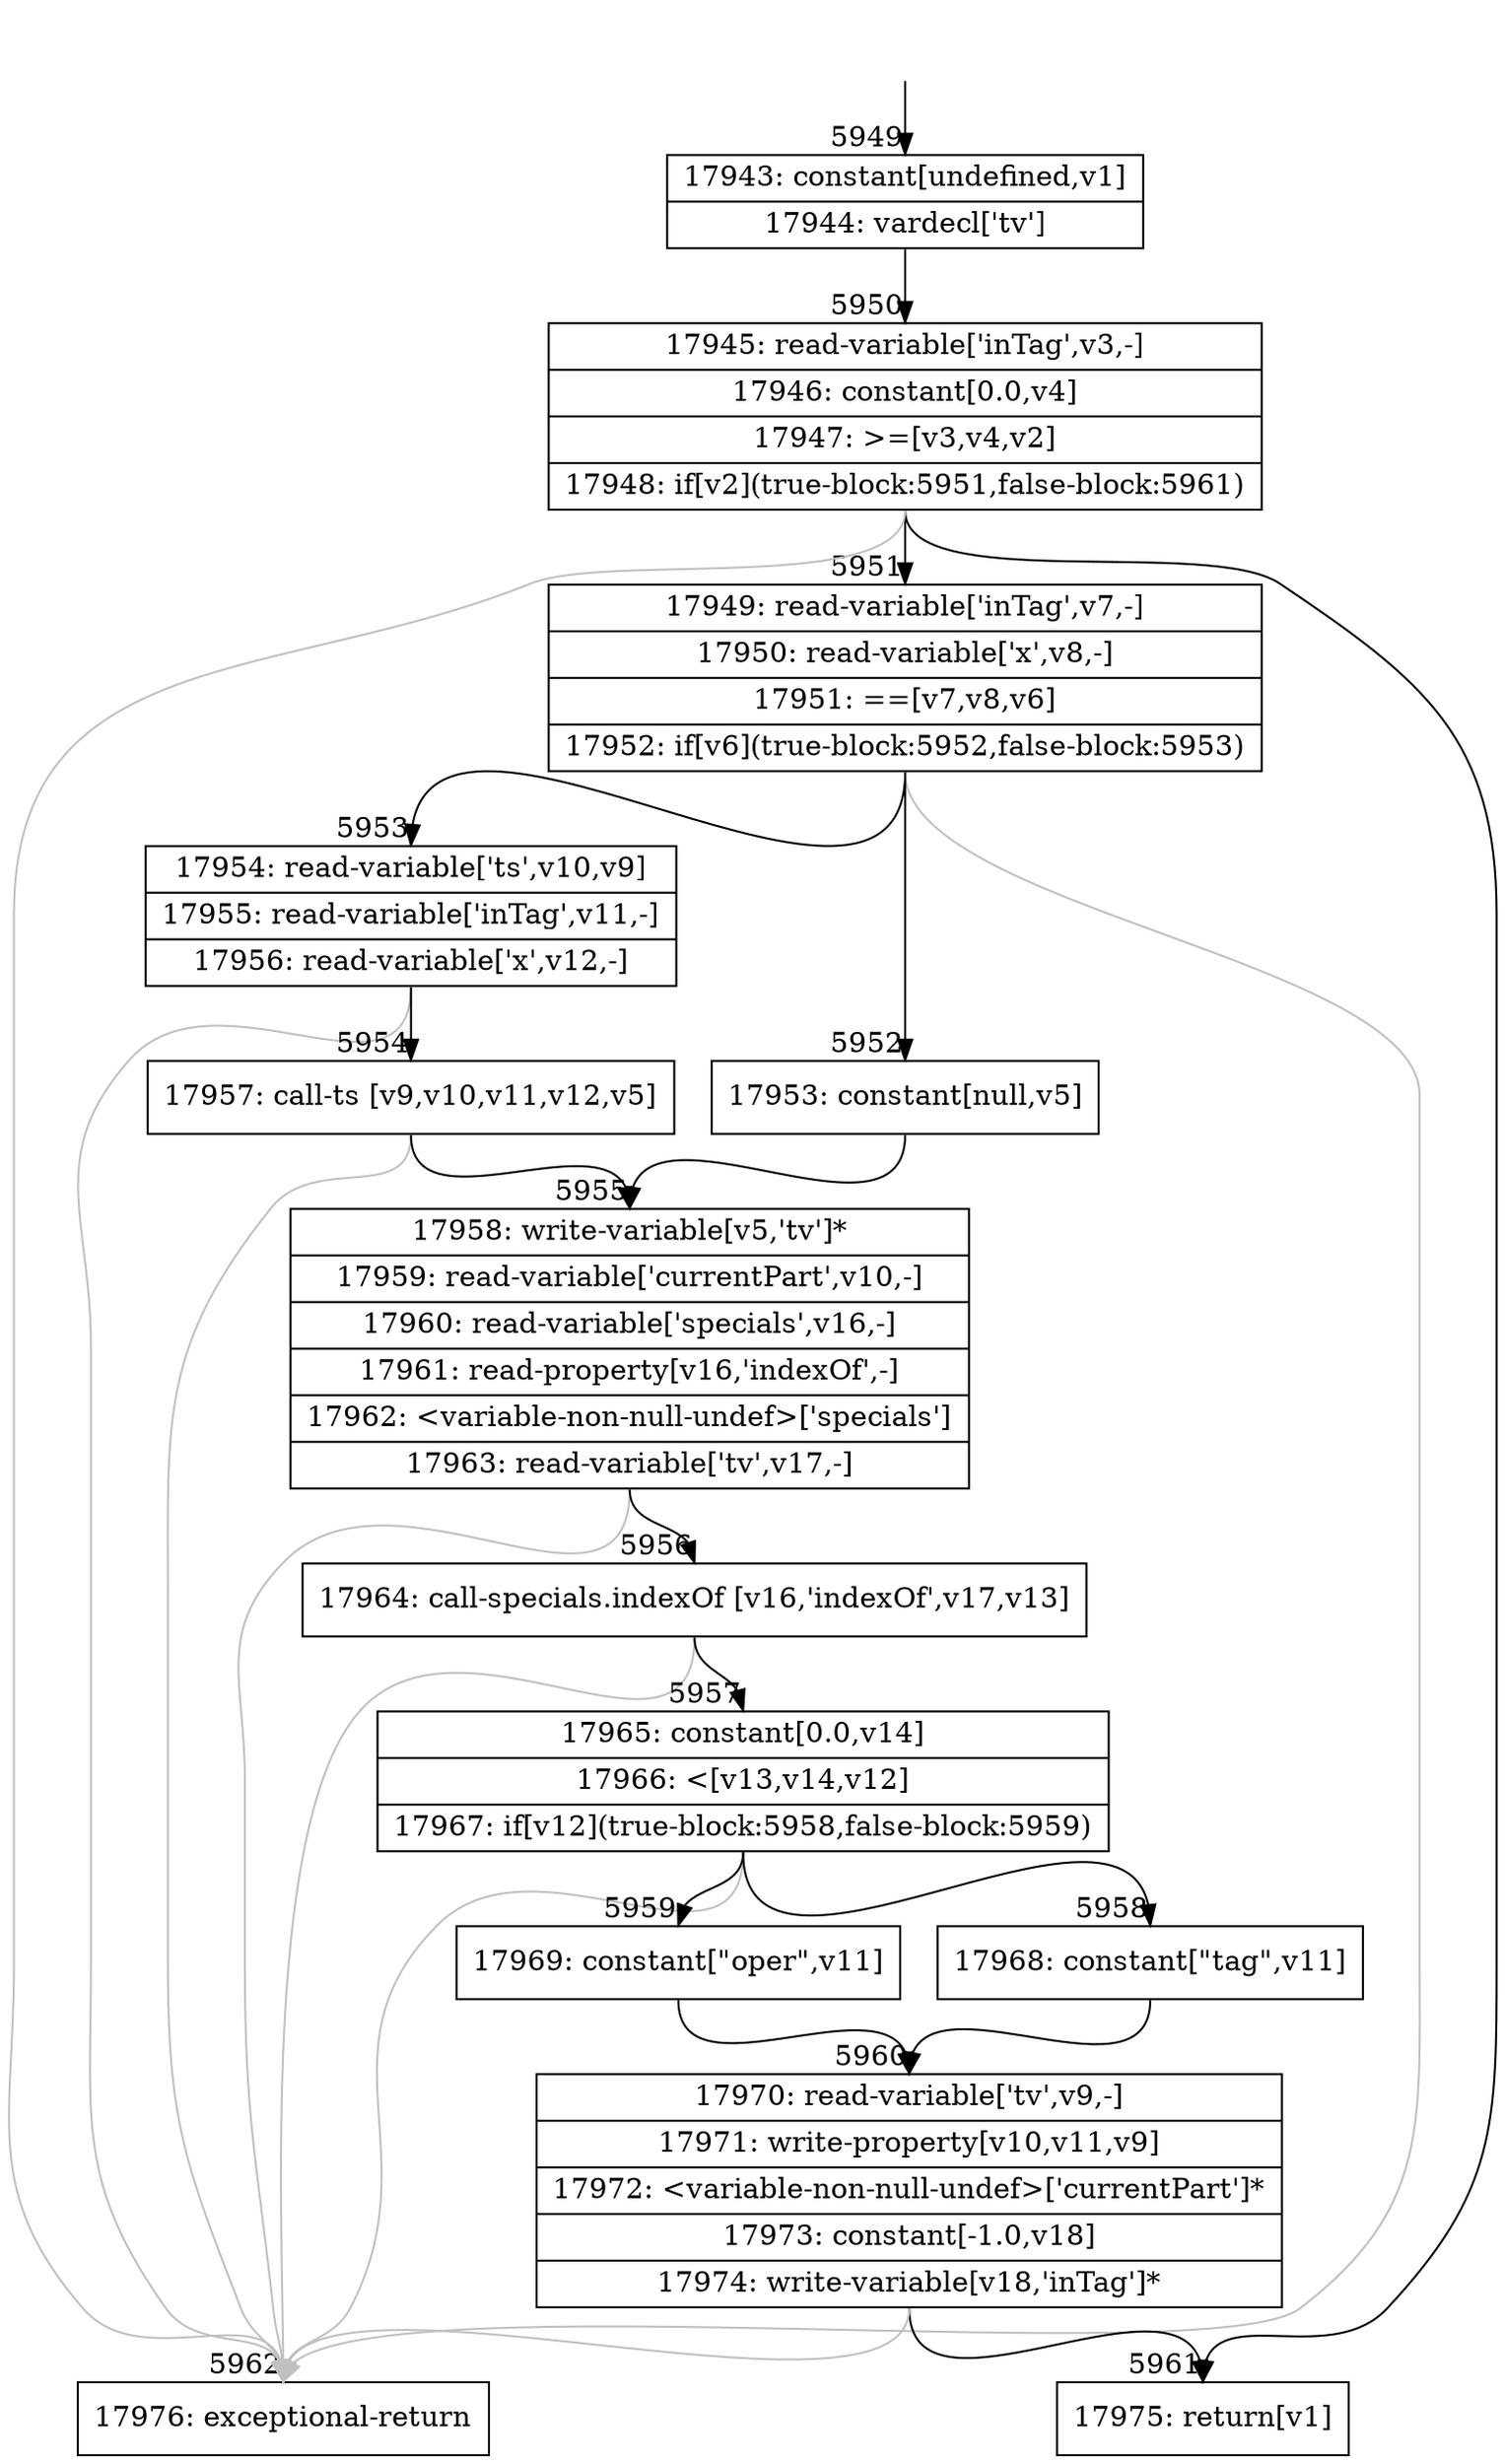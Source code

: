 digraph {
rankdir="TD"
BB_entry409[shape=none,label=""];
BB_entry409 -> BB5949 [tailport=s, headport=n, headlabel="    5949"]
BB5949 [shape=record label="{17943: constant[undefined,v1]|17944: vardecl['tv']}" ] 
BB5949 -> BB5950 [tailport=s, headport=n, headlabel="      5950"]
BB5950 [shape=record label="{17945: read-variable['inTag',v3,-]|17946: constant[0.0,v4]|17947: \>=[v3,v4,v2]|17948: if[v2](true-block:5951,false-block:5961)}" ] 
BB5950 -> BB5951 [tailport=s, headport=n, headlabel="      5951"]
BB5950 -> BB5961 [tailport=s, headport=n, headlabel="      5961"]
BB5950 -> BB5962 [tailport=s, headport=n, color=gray, headlabel="      5962"]
BB5951 [shape=record label="{17949: read-variable['inTag',v7,-]|17950: read-variable['x',v8,-]|17951: ==[v7,v8,v6]|17952: if[v6](true-block:5952,false-block:5953)}" ] 
BB5951 -> BB5952 [tailport=s, headport=n, headlabel="      5952"]
BB5951 -> BB5953 [tailport=s, headport=n, headlabel="      5953"]
BB5951 -> BB5962 [tailport=s, headport=n, color=gray]
BB5952 [shape=record label="{17953: constant[null,v5]}" ] 
BB5952 -> BB5955 [tailport=s, headport=n, headlabel="      5955"]
BB5953 [shape=record label="{17954: read-variable['ts',v10,v9]|17955: read-variable['inTag',v11,-]|17956: read-variable['x',v12,-]}" ] 
BB5953 -> BB5954 [tailport=s, headport=n, headlabel="      5954"]
BB5953 -> BB5962 [tailport=s, headport=n, color=gray]
BB5954 [shape=record label="{17957: call-ts [v9,v10,v11,v12,v5]}" ] 
BB5954 -> BB5955 [tailport=s, headport=n]
BB5954 -> BB5962 [tailport=s, headport=n, color=gray]
BB5955 [shape=record label="{17958: write-variable[v5,'tv']*|17959: read-variable['currentPart',v10,-]|17960: read-variable['specials',v16,-]|17961: read-property[v16,'indexOf',-]|17962: \<variable-non-null-undef\>['specials']|17963: read-variable['tv',v17,-]}" ] 
BB5955 -> BB5956 [tailport=s, headport=n, headlabel="      5956"]
BB5955 -> BB5962 [tailport=s, headport=n, color=gray]
BB5956 [shape=record label="{17964: call-specials.indexOf [v16,'indexOf',v17,v13]}" ] 
BB5956 -> BB5957 [tailport=s, headport=n, headlabel="      5957"]
BB5956 -> BB5962 [tailport=s, headport=n, color=gray]
BB5957 [shape=record label="{17965: constant[0.0,v14]|17966: \<[v13,v14,v12]|17967: if[v12](true-block:5958,false-block:5959)}" ] 
BB5957 -> BB5958 [tailport=s, headport=n, headlabel="      5958"]
BB5957 -> BB5959 [tailport=s, headport=n, headlabel="      5959"]
BB5957 -> BB5962 [tailport=s, headport=n, color=gray]
BB5958 [shape=record label="{17968: constant[\"tag\",v11]}" ] 
BB5958 -> BB5960 [tailport=s, headport=n, headlabel="      5960"]
BB5959 [shape=record label="{17969: constant[\"oper\",v11]}" ] 
BB5959 -> BB5960 [tailport=s, headport=n]
BB5960 [shape=record label="{17970: read-variable['tv',v9,-]|17971: write-property[v10,v11,v9]|17972: \<variable-non-null-undef\>['currentPart']*|17973: constant[-1.0,v18]|17974: write-variable[v18,'inTag']*}" ] 
BB5960 -> BB5961 [tailport=s, headport=n]
BB5960 -> BB5962 [tailport=s, headport=n, color=gray]
BB5961 [shape=record label="{17975: return[v1]}" ] 
BB5962 [shape=record label="{17976: exceptional-return}" ] 
//#$~ 8673
}
